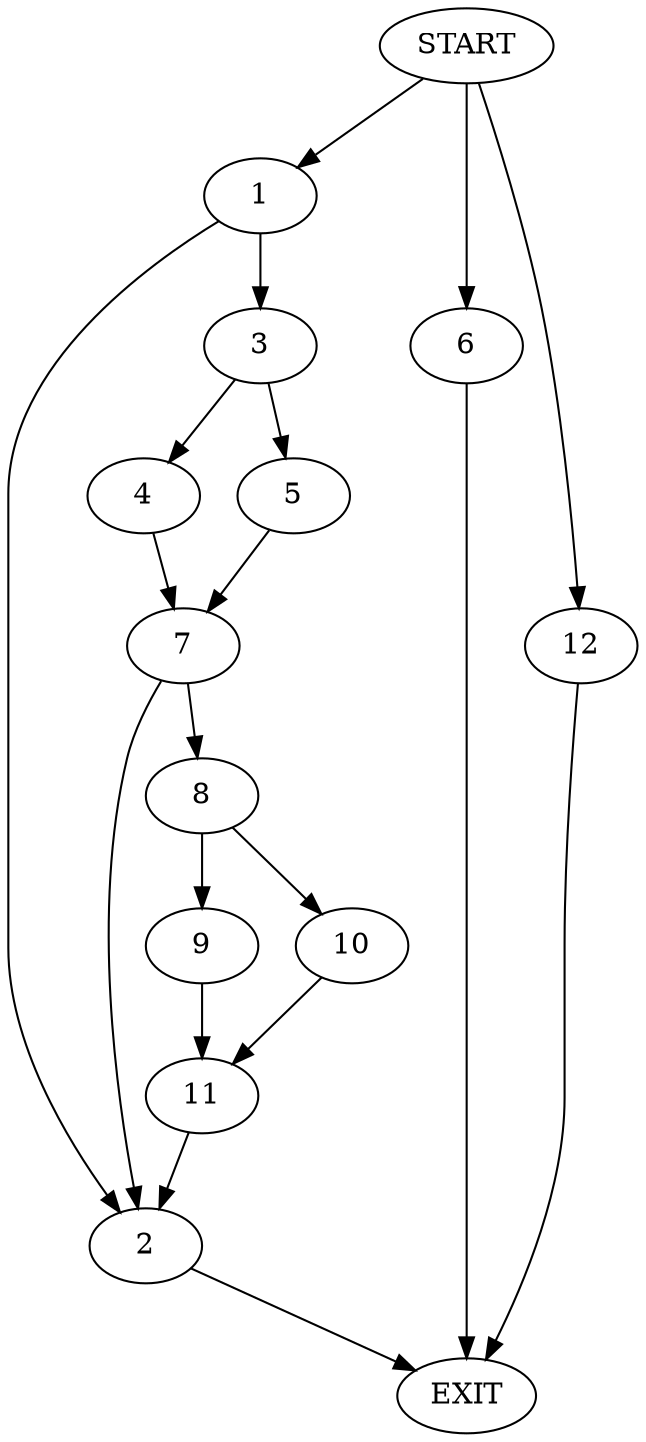 digraph {
0 [label="START"]
13 [label="EXIT"]
0 -> 1
1 -> 2
1 -> 3
2 -> 13
3 -> 4
3 -> 5
0 -> 6
6 -> 13
5 -> 7
4 -> 7
7 -> 2
7 -> 8
8 -> 9
8 -> 10
10 -> 11
9 -> 11
11 -> 2
0 -> 12
12 -> 13
}
